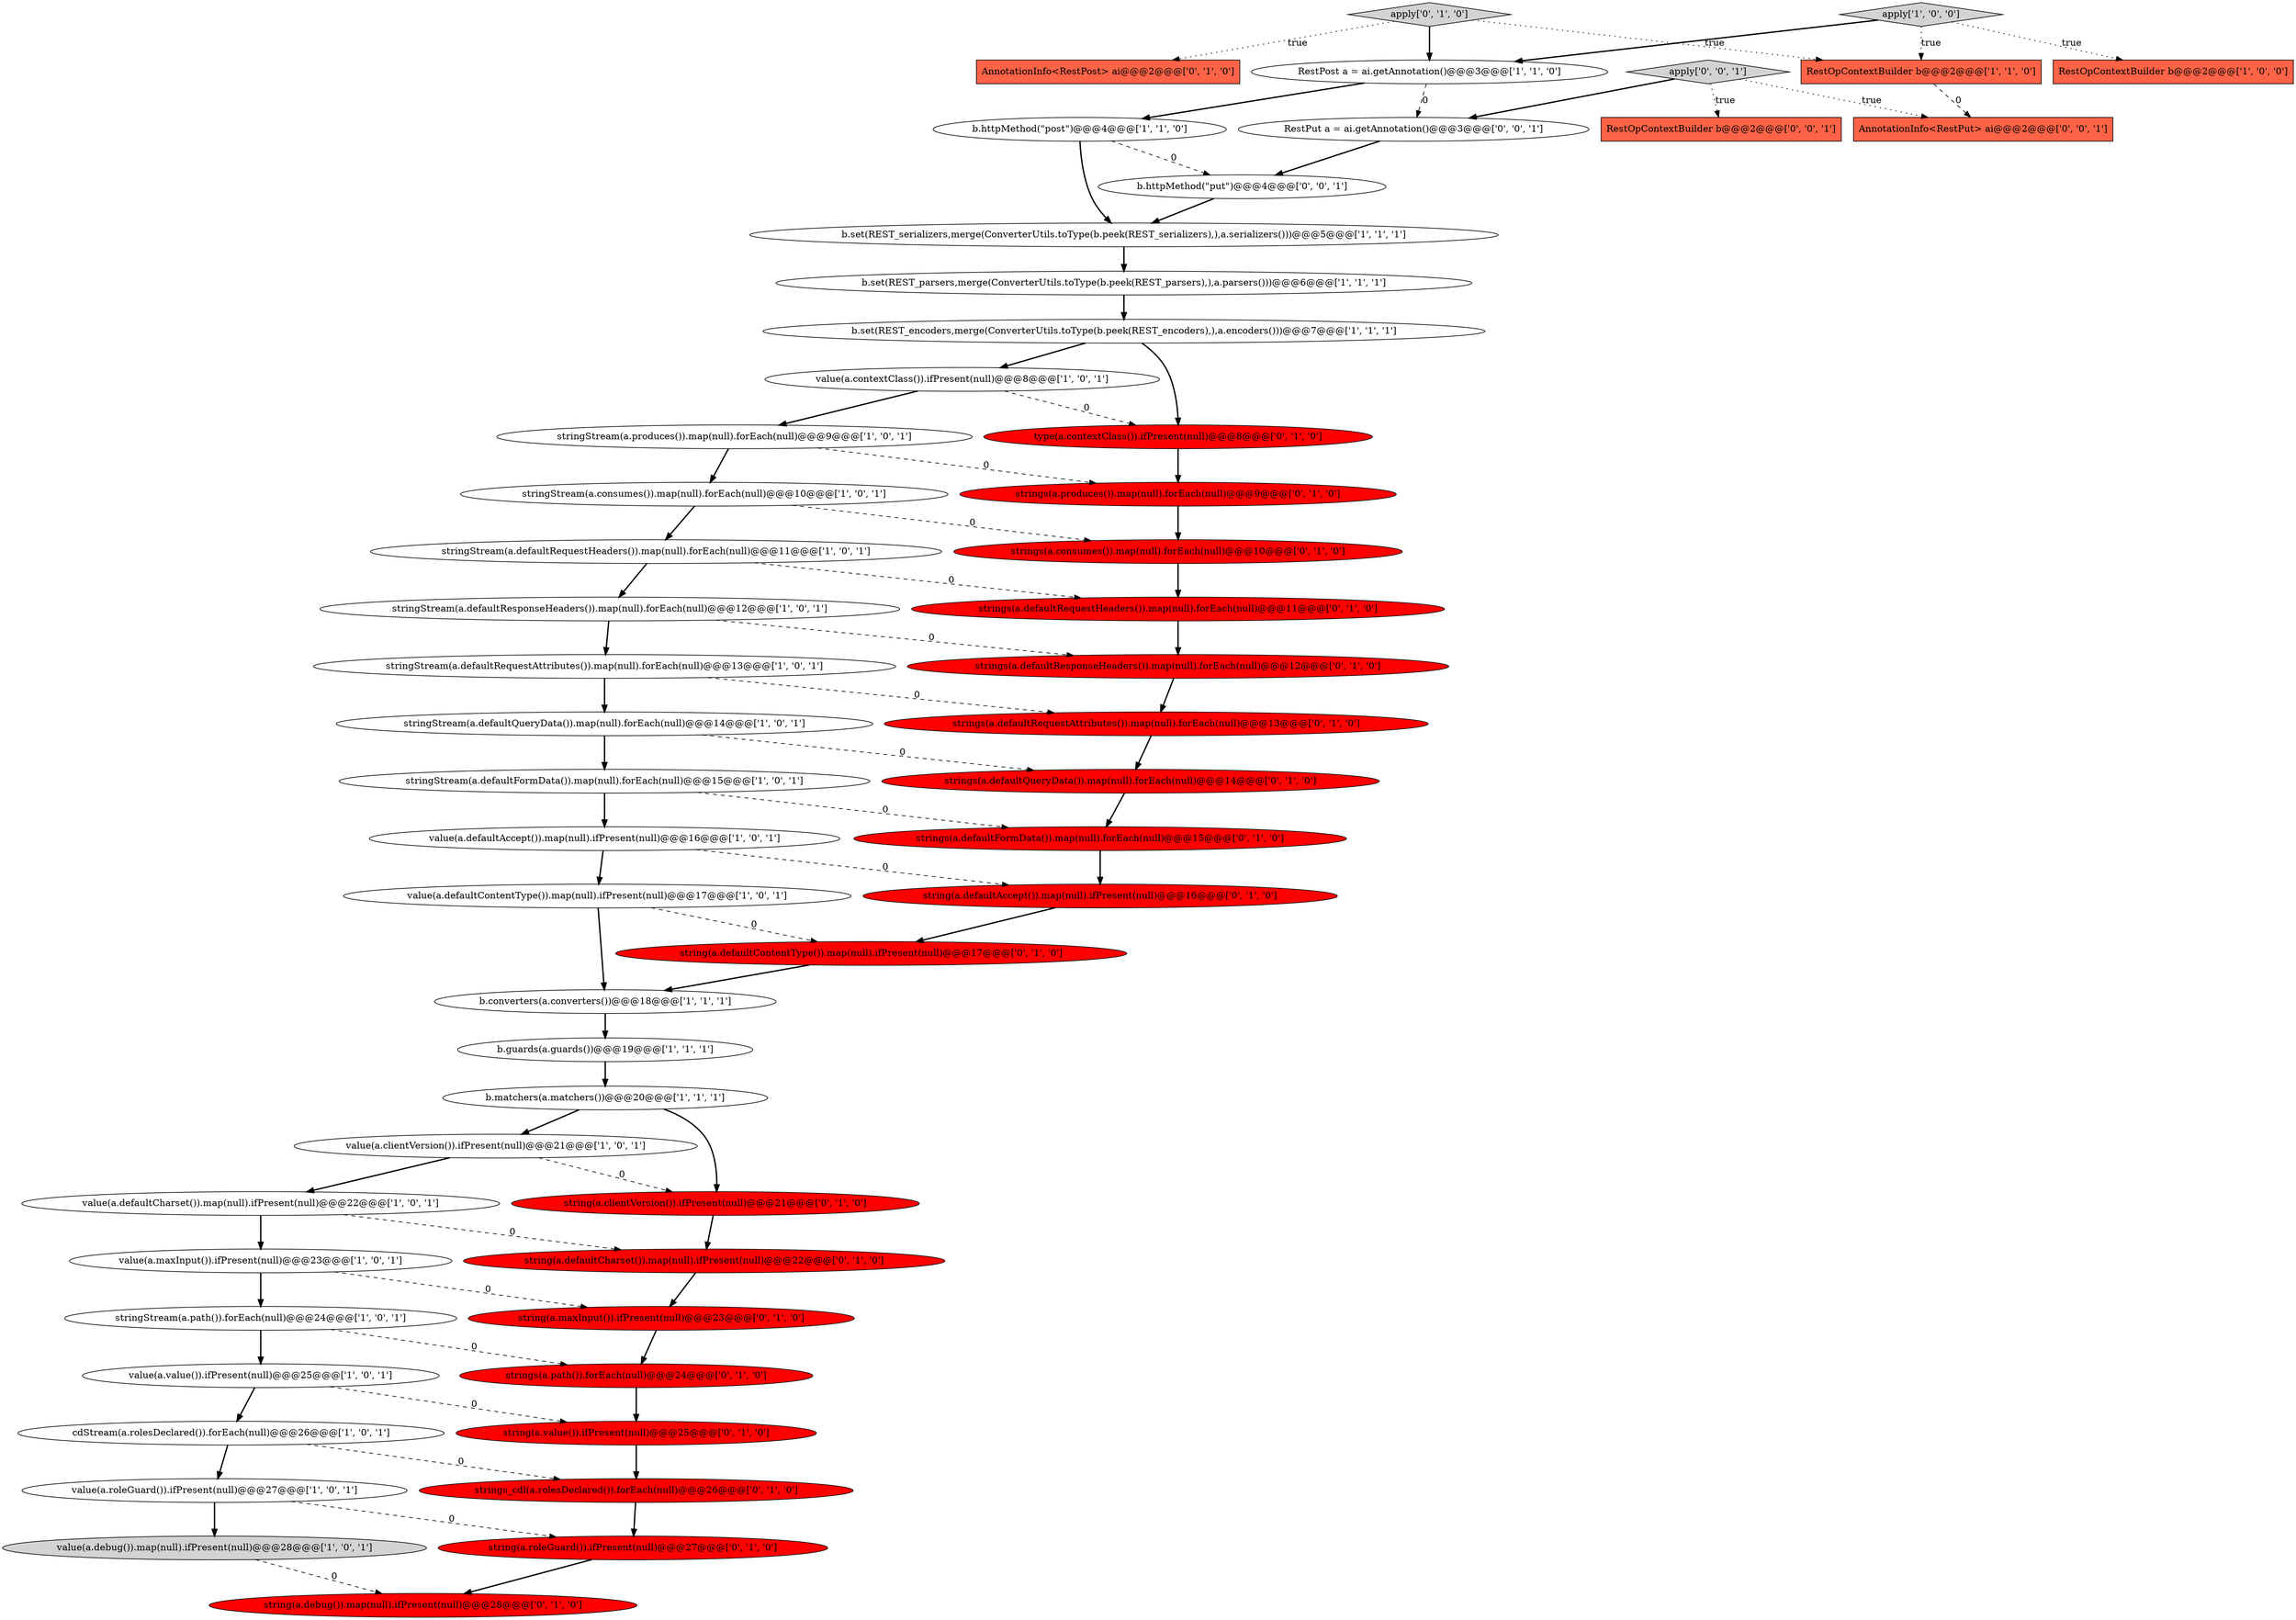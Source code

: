 digraph {
23 [style = filled, label = "value(a.roleGuard()).ifPresent(null)@@@27@@@['1', '0', '1']", fillcolor = white, shape = ellipse image = "AAA0AAABBB1BBB"];
31 [style = filled, label = "string(a.roleGuard()).ifPresent(null)@@@27@@@['0', '1', '0']", fillcolor = red, shape = ellipse image = "AAA1AAABBB2BBB"];
4 [style = filled, label = "stringStream(a.consumes()).map(null).forEach(null)@@@10@@@['1', '0', '1']", fillcolor = white, shape = ellipse image = "AAA0AAABBB1BBB"];
27 [style = filled, label = "stringStream(a.defaultRequestAttributes()).map(null).forEach(null)@@@13@@@['1', '0', '1']", fillcolor = white, shape = ellipse image = "AAA0AAABBB1BBB"];
16 [style = filled, label = "value(a.maxInput()).ifPresent(null)@@@23@@@['1', '0', '1']", fillcolor = white, shape = ellipse image = "AAA0AAABBB1BBB"];
2 [style = filled, label = "value(a.defaultContentType()).map(null).ifPresent(null)@@@17@@@['1', '0', '1']", fillcolor = white, shape = ellipse image = "AAA0AAABBB1BBB"];
18 [style = filled, label = "b.set(REST_parsers,merge(ConverterUtils.toType(b.peek(REST_parsers),),a.parsers()))@@@6@@@['1', '1', '1']", fillcolor = white, shape = ellipse image = "AAA0AAABBB1BBB"];
26 [style = filled, label = "value(a.value()).ifPresent(null)@@@25@@@['1', '0', '1']", fillcolor = white, shape = ellipse image = "AAA0AAABBB1BBB"];
42 [style = filled, label = "string(a.maxInput()).ifPresent(null)@@@23@@@['0', '1', '0']", fillcolor = red, shape = ellipse image = "AAA1AAABBB2BBB"];
44 [style = filled, label = "apply['0', '1', '0']", fillcolor = lightgray, shape = diamond image = "AAA0AAABBB2BBB"];
53 [style = filled, label = "AnnotationInfo<RestPut> ai@@@2@@@['0', '0', '1']", fillcolor = tomato, shape = box image = "AAA0AAABBB3BBB"];
40 [style = filled, label = "string(a.defaultCharset()).map(null).ifPresent(null)@@@22@@@['0', '1', '0']", fillcolor = red, shape = ellipse image = "AAA1AAABBB2BBB"];
12 [style = filled, label = "stringStream(a.defaultQueryData()).map(null).forEach(null)@@@14@@@['1', '0', '1']", fillcolor = white, shape = ellipse image = "AAA0AAABBB1BBB"];
28 [style = filled, label = "b.set(REST_serializers,merge(ConverterUtils.toType(b.peek(REST_serializers),),a.serializers()))@@@5@@@['1', '1', '1']", fillcolor = white, shape = ellipse image = "AAA0AAABBB1BBB"];
51 [style = filled, label = "RestPut a = ai.getAnnotation()@@@3@@@['0', '0', '1']", fillcolor = white, shape = ellipse image = "AAA0AAABBB3BBB"];
22 [style = filled, label = "stringStream(a.defaultRequestHeaders()).map(null).forEach(null)@@@11@@@['1', '0', '1']", fillcolor = white, shape = ellipse image = "AAA0AAABBB1BBB"];
29 [style = filled, label = "strings(a.defaultResponseHeaders()).map(null).forEach(null)@@@12@@@['0', '1', '0']", fillcolor = red, shape = ellipse image = "AAA1AAABBB2BBB"];
37 [style = filled, label = "strings_cdl(a.rolesDeclared()).forEach(null)@@@26@@@['0', '1', '0']", fillcolor = red, shape = ellipse image = "AAA1AAABBB2BBB"];
0 [style = filled, label = "RestPost a = ai.getAnnotation()@@@3@@@['1', '1', '0']", fillcolor = white, shape = ellipse image = "AAA0AAABBB1BBB"];
13 [style = filled, label = "value(a.defaultCharset()).map(null).ifPresent(null)@@@22@@@['1', '0', '1']", fillcolor = white, shape = ellipse image = "AAA0AAABBB1BBB"];
24 [style = filled, label = "RestOpContextBuilder b@@@2@@@['1', '1', '0']", fillcolor = tomato, shape = box image = "AAA0AAABBB1BBB"];
15 [style = filled, label = "value(a.defaultAccept()).map(null).ifPresent(null)@@@16@@@['1', '0', '1']", fillcolor = white, shape = ellipse image = "AAA0AAABBB1BBB"];
45 [style = filled, label = "strings(a.defaultRequestAttributes()).map(null).forEach(null)@@@13@@@['0', '1', '0']", fillcolor = red, shape = ellipse image = "AAA1AAABBB2BBB"];
50 [style = filled, label = "b.httpMethod(\"put\")@@@4@@@['0', '0', '1']", fillcolor = white, shape = ellipse image = "AAA0AAABBB3BBB"];
20 [style = filled, label = "apply['1', '0', '0']", fillcolor = lightgray, shape = diamond image = "AAA0AAABBB1BBB"];
41 [style = filled, label = "string(a.debug()).map(null).ifPresent(null)@@@28@@@['0', '1', '0']", fillcolor = red, shape = ellipse image = "AAA1AAABBB2BBB"];
47 [style = filled, label = "strings(a.produces()).map(null).forEach(null)@@@9@@@['0', '1', '0']", fillcolor = red, shape = ellipse image = "AAA1AAABBB2BBB"];
36 [style = filled, label = "AnnotationInfo<RestPost> ai@@@2@@@['0', '1', '0']", fillcolor = tomato, shape = box image = "AAA0AAABBB2BBB"];
21 [style = filled, label = "value(a.contextClass()).ifPresent(null)@@@8@@@['1', '0', '1']", fillcolor = white, shape = ellipse image = "AAA0AAABBB1BBB"];
38 [style = filled, label = "strings(a.defaultRequestHeaders()).map(null).forEach(null)@@@11@@@['0', '1', '0']", fillcolor = red, shape = ellipse image = "AAA1AAABBB2BBB"];
25 [style = filled, label = "value(a.debug()).map(null).ifPresent(null)@@@28@@@['1', '0', '1']", fillcolor = lightgray, shape = ellipse image = "AAA0AAABBB1BBB"];
1 [style = filled, label = "b.httpMethod(\"post\")@@@4@@@['1', '1', '0']", fillcolor = white, shape = ellipse image = "AAA0AAABBB1BBB"];
46 [style = filled, label = "type(a.contextClass()).ifPresent(null)@@@8@@@['0', '1', '0']", fillcolor = red, shape = ellipse image = "AAA1AAABBB2BBB"];
30 [style = filled, label = "string(a.value()).ifPresent(null)@@@25@@@['0', '1', '0']", fillcolor = red, shape = ellipse image = "AAA1AAABBB2BBB"];
3 [style = filled, label = "b.matchers(a.matchers())@@@20@@@['1', '1', '1']", fillcolor = white, shape = ellipse image = "AAA0AAABBB1BBB"];
14 [style = filled, label = "RestOpContextBuilder b@@@2@@@['1', '0', '0']", fillcolor = tomato, shape = box image = "AAA0AAABBB1BBB"];
11 [style = filled, label = "stringStream(a.defaultFormData()).map(null).forEach(null)@@@15@@@['1', '0', '1']", fillcolor = white, shape = ellipse image = "AAA0AAABBB1BBB"];
17 [style = filled, label = "stringStream(a.path()).forEach(null)@@@24@@@['1', '0', '1']", fillcolor = white, shape = ellipse image = "AAA0AAABBB1BBB"];
5 [style = filled, label = "stringStream(a.produces()).map(null).forEach(null)@@@9@@@['1', '0', '1']", fillcolor = white, shape = ellipse image = "AAA0AAABBB1BBB"];
7 [style = filled, label = "b.converters(a.converters())@@@18@@@['1', '1', '1']", fillcolor = white, shape = ellipse image = "AAA0AAABBB1BBB"];
35 [style = filled, label = "string(a.clientVersion()).ifPresent(null)@@@21@@@['0', '1', '0']", fillcolor = red, shape = ellipse image = "AAA1AAABBB2BBB"];
19 [style = filled, label = "b.guards(a.guards())@@@19@@@['1', '1', '1']", fillcolor = white, shape = ellipse image = "AAA0AAABBB1BBB"];
32 [style = filled, label = "strings(a.path()).forEach(null)@@@24@@@['0', '1', '0']", fillcolor = red, shape = ellipse image = "AAA1AAABBB2BBB"];
34 [style = filled, label = "strings(a.defaultFormData()).map(null).forEach(null)@@@15@@@['0', '1', '0']", fillcolor = red, shape = ellipse image = "AAA1AAABBB2BBB"];
48 [style = filled, label = "strings(a.consumes()).map(null).forEach(null)@@@10@@@['0', '1', '0']", fillcolor = red, shape = ellipse image = "AAA1AAABBB2BBB"];
52 [style = filled, label = "RestOpContextBuilder b@@@2@@@['0', '0', '1']", fillcolor = tomato, shape = box image = "AAA0AAABBB3BBB"];
8 [style = filled, label = "stringStream(a.defaultResponseHeaders()).map(null).forEach(null)@@@12@@@['1', '0', '1']", fillcolor = white, shape = ellipse image = "AAA0AAABBB1BBB"];
9 [style = filled, label = "value(a.clientVersion()).ifPresent(null)@@@21@@@['1', '0', '1']", fillcolor = white, shape = ellipse image = "AAA0AAABBB1BBB"];
10 [style = filled, label = "b.set(REST_encoders,merge(ConverterUtils.toType(b.peek(REST_encoders),),a.encoders()))@@@7@@@['1', '1', '1']", fillcolor = white, shape = ellipse image = "AAA0AAABBB1BBB"];
6 [style = filled, label = "cdStream(a.rolesDeclared()).forEach(null)@@@26@@@['1', '0', '1']", fillcolor = white, shape = ellipse image = "AAA0AAABBB1BBB"];
49 [style = filled, label = "apply['0', '0', '1']", fillcolor = lightgray, shape = diamond image = "AAA0AAABBB3BBB"];
39 [style = filled, label = "strings(a.defaultQueryData()).map(null).forEach(null)@@@14@@@['0', '1', '0']", fillcolor = red, shape = ellipse image = "AAA1AAABBB2BBB"];
43 [style = filled, label = "string(a.defaultContentType()).map(null).ifPresent(null)@@@17@@@['0', '1', '0']", fillcolor = red, shape = ellipse image = "AAA1AAABBB2BBB"];
33 [style = filled, label = "string(a.defaultAccept()).map(null).ifPresent(null)@@@16@@@['0', '1', '0']", fillcolor = red, shape = ellipse image = "AAA1AAABBB2BBB"];
21->46 [style = dashed, label="0"];
23->25 [style = bold, label=""];
15->2 [style = bold, label=""];
17->26 [style = bold, label=""];
23->31 [style = dashed, label="0"];
28->18 [style = bold, label=""];
27->12 [style = bold, label=""];
47->48 [style = bold, label=""];
20->24 [style = dotted, label="true"];
6->23 [style = bold, label=""];
39->34 [style = bold, label=""];
5->47 [style = dashed, label="0"];
11->34 [style = dashed, label="0"];
38->29 [style = bold, label=""];
20->0 [style = bold, label=""];
34->33 [style = bold, label=""];
12->11 [style = bold, label=""];
10->46 [style = bold, label=""];
20->14 [style = dotted, label="true"];
44->0 [style = bold, label=""];
44->36 [style = dotted, label="true"];
49->53 [style = dotted, label="true"];
16->42 [style = dashed, label="0"];
49->51 [style = bold, label=""];
17->32 [style = dashed, label="0"];
10->21 [style = bold, label=""];
16->17 [style = bold, label=""];
30->37 [style = bold, label=""];
44->24 [style = dotted, label="true"];
13->40 [style = dashed, label="0"];
26->6 [style = bold, label=""];
46->47 [style = bold, label=""];
32->30 [style = bold, label=""];
6->37 [style = dashed, label="0"];
13->16 [style = bold, label=""];
50->28 [style = bold, label=""];
11->15 [style = bold, label=""];
29->45 [style = bold, label=""];
25->41 [style = dashed, label="0"];
9->35 [style = dashed, label="0"];
43->7 [style = bold, label=""];
3->35 [style = bold, label=""];
22->8 [style = bold, label=""];
3->9 [style = bold, label=""];
2->43 [style = dashed, label="0"];
21->5 [style = bold, label=""];
35->40 [style = bold, label=""];
26->30 [style = dashed, label="0"];
1->28 [style = bold, label=""];
24->53 [style = dashed, label="0"];
49->52 [style = dotted, label="true"];
48->38 [style = bold, label=""];
51->50 [style = bold, label=""];
18->10 [style = bold, label=""];
37->31 [style = bold, label=""];
0->1 [style = bold, label=""];
5->4 [style = bold, label=""];
33->43 [style = bold, label=""];
12->39 [style = dashed, label="0"];
15->33 [style = dashed, label="0"];
22->38 [style = dashed, label="0"];
31->41 [style = bold, label=""];
0->51 [style = dashed, label="0"];
42->32 [style = bold, label=""];
2->7 [style = bold, label=""];
4->48 [style = dashed, label="0"];
8->27 [style = bold, label=""];
27->45 [style = dashed, label="0"];
7->19 [style = bold, label=""];
19->3 [style = bold, label=""];
4->22 [style = bold, label=""];
40->42 [style = bold, label=""];
8->29 [style = dashed, label="0"];
1->50 [style = dashed, label="0"];
45->39 [style = bold, label=""];
9->13 [style = bold, label=""];
}
